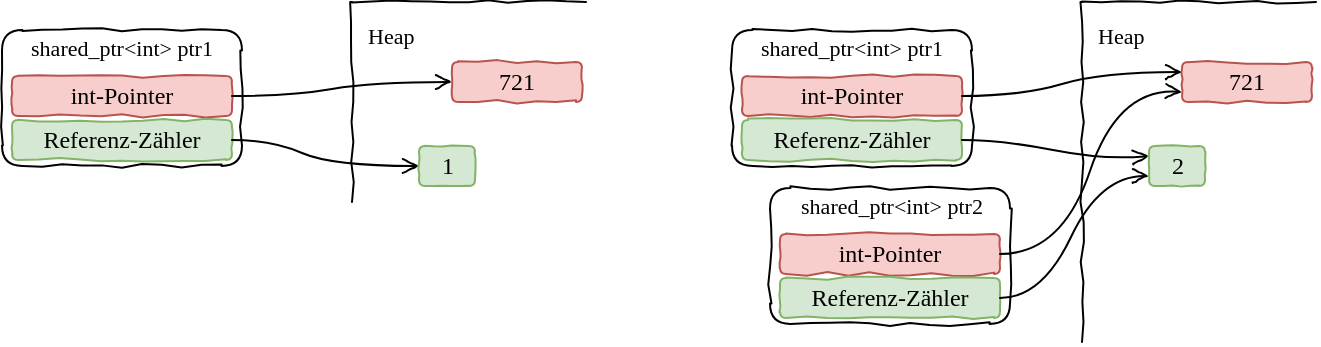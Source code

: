 <mxfile version="11.3.0" type="device" pages="1"><diagram id="BuLH0CQkLNAw0CRa2G8w" name="Page-1"><mxGraphModel dx="269" dy="276" grid="1" gridSize="10" guides="1" tooltips="1" connect="1" arrows="1" fold="1" page="1" pageScale="1" pageWidth="827" pageHeight="1169" math="0" shadow="0"><root><mxCell id="0"/><mxCell id="1" parent="0"/><mxCell id="rEe-M3Rv2IWcQ4sX9lVu-1" value="" style="rounded=1;whiteSpace=wrap;html=1;comic=1;" vertex="1" parent="1"><mxGeometry x="35" y="84" width="120" height="68" as="geometry"/></mxCell><mxCell id="rEe-M3Rv2IWcQ4sX9lVu-2" value="&lt;font face=&quot;Comic Sans MS&quot;&gt;int-Pointer&lt;br&gt;&lt;/font&gt;" style="rounded=1;whiteSpace=wrap;html=1;comic=1;fillColor=#f8cecc;strokeColor=#b85450;" vertex="1" parent="1"><mxGeometry x="40" y="107" width="110" height="20" as="geometry"/></mxCell><mxCell id="rEe-M3Rv2IWcQ4sX9lVu-3" value="&lt;font face=&quot;Comic Sans MS&quot;&gt;Referenz-Zähler&lt;br&gt;&lt;/font&gt;" style="rounded=1;whiteSpace=wrap;html=1;comic=1;fillColor=#d5e8d4;strokeColor=#82b366;" vertex="1" parent="1"><mxGeometry x="40" y="129" width="110" height="20" as="geometry"/></mxCell><mxCell id="rEe-M3Rv2IWcQ4sX9lVu-4" value="&lt;span style=&quot;font-family: &amp;#34;comic sans ms&amp;#34; ; font-size: 11px&quot;&gt;shared_ptr&amp;lt;int&amp;gt; ptr1&lt;/span&gt;" style="text;html=1;strokeColor=none;fillColor=none;align=center;verticalAlign=middle;whiteSpace=wrap;rounded=0;comic=1;" vertex="1" parent="1"><mxGeometry x="40" y="83" width="110" height="20" as="geometry"/></mxCell><mxCell id="rEe-M3Rv2IWcQ4sX9lVu-6" value="&lt;font face=&quot;Comic Sans MS&quot;&gt;721&lt;br&gt;&lt;/font&gt;" style="rounded=1;whiteSpace=wrap;html=1;comic=1;fillColor=#f8cecc;strokeColor=#b85450;" vertex="1" parent="1"><mxGeometry x="260" y="100" width="65" height="20" as="geometry"/></mxCell><mxCell id="rEe-M3Rv2IWcQ4sX9lVu-8" value="&lt;font face=&quot;Comic Sans MS&quot;&gt;1&lt;br&gt;&lt;/font&gt;" style="rounded=1;whiteSpace=wrap;html=1;comic=1;fillColor=#d5e8d4;strokeColor=#82b366;" vertex="1" parent="1"><mxGeometry x="243.5" y="142" width="28" height="20" as="geometry"/></mxCell><mxCell id="rEe-M3Rv2IWcQ4sX9lVu-9" value="&lt;span style=&quot;font-family: &amp;quot;comic sans ms&amp;quot; ; font-size: 11px&quot;&gt;Heap&lt;/span&gt;" style="text;html=1;strokeColor=none;fillColor=none;align=left;verticalAlign=middle;whiteSpace=wrap;rounded=0;comic=1;" vertex="1" parent="1"><mxGeometry x="216" y="77" width="60" height="20" as="geometry"/></mxCell><mxCell id="rEe-M3Rv2IWcQ4sX9lVu-10" value="" style="curved=1;endArrow=open;html=1;comic=1;endFill=0;entryX=0;entryY=0.5;entryDx=0;entryDy=0;exitX=1;exitY=0.5;exitDx=0;exitDy=0;" edge="1" parent="1" source="rEe-M3Rv2IWcQ4sX9lVu-2" target="rEe-M3Rv2IWcQ4sX9lVu-6"><mxGeometry width="50" height="50" relative="1" as="geometry"><mxPoint x="160" y="93" as="sourcePoint"/><mxPoint x="90" y="220" as="targetPoint"/><Array as="points"><mxPoint x="180" y="117"/><mxPoint x="220" y="110"/></Array></mxGeometry></mxCell><mxCell id="rEe-M3Rv2IWcQ4sX9lVu-11" value="" style="curved=1;endArrow=open;html=1;comic=1;endFill=0;entryX=0;entryY=0.5;entryDx=0;entryDy=0;exitX=1;exitY=0.5;exitDx=0;exitDy=0;" edge="1" parent="1" source="rEe-M3Rv2IWcQ4sX9lVu-3" target="rEe-M3Rv2IWcQ4sX9lVu-8"><mxGeometry width="50" height="50" relative="1" as="geometry"><mxPoint x="160" y="158" as="sourcePoint"/><mxPoint x="235" y="103" as="targetPoint"/><Array as="points"><mxPoint x="170" y="139"/><mxPoint x="200" y="152"/></Array></mxGeometry></mxCell><mxCell id="rEe-M3Rv2IWcQ4sX9lVu-12" value="" style="endArrow=none;html=1;comic=1;" edge="1" parent="1"><mxGeometry width="50" height="50" relative="1" as="geometry"><mxPoint x="210" y="70" as="sourcePoint"/><mxPoint x="327" y="70" as="targetPoint"/></mxGeometry></mxCell><mxCell id="rEe-M3Rv2IWcQ4sX9lVu-13" value="" style="endArrow=none;html=1;comic=1;" edge="1" parent="1"><mxGeometry width="50" height="50" relative="1" as="geometry"><mxPoint x="210" y="70" as="sourcePoint"/><mxPoint x="210" y="170" as="targetPoint"/></mxGeometry></mxCell><mxCell id="rEe-M3Rv2IWcQ4sX9lVu-14" value="" style="rounded=1;whiteSpace=wrap;html=1;comic=1;" vertex="1" parent="1"><mxGeometry x="400" y="84" width="120" height="68" as="geometry"/></mxCell><mxCell id="rEe-M3Rv2IWcQ4sX9lVu-15" value="&lt;font face=&quot;Comic Sans MS&quot;&gt;int-Pointer&lt;br&gt;&lt;/font&gt;" style="rounded=1;whiteSpace=wrap;html=1;comic=1;fillColor=#f8cecc;strokeColor=#b85450;" vertex="1" parent="1"><mxGeometry x="405" y="107" width="110" height="20" as="geometry"/></mxCell><mxCell id="rEe-M3Rv2IWcQ4sX9lVu-16" value="&lt;font face=&quot;Comic Sans MS&quot;&gt;Referenz-Zähler&lt;br&gt;&lt;/font&gt;" style="rounded=1;whiteSpace=wrap;html=1;comic=1;fillColor=#d5e8d4;strokeColor=#82b366;" vertex="1" parent="1"><mxGeometry x="405" y="129" width="110" height="20" as="geometry"/></mxCell><mxCell id="rEe-M3Rv2IWcQ4sX9lVu-17" value="&lt;span style=&quot;font-family: &amp;#34;comic sans ms&amp;#34; ; font-size: 11px&quot;&gt;shared_ptr&amp;lt;int&amp;gt; ptr1&lt;/span&gt;" style="text;html=1;strokeColor=none;fillColor=none;align=center;verticalAlign=middle;whiteSpace=wrap;rounded=0;comic=1;" vertex="1" parent="1"><mxGeometry x="405" y="83" width="110" height="20" as="geometry"/></mxCell><mxCell id="rEe-M3Rv2IWcQ4sX9lVu-18" value="&lt;font face=&quot;Comic Sans MS&quot;&gt;721&lt;br&gt;&lt;/font&gt;" style="rounded=1;whiteSpace=wrap;html=1;comic=1;fillColor=#f8cecc;strokeColor=#b85450;" vertex="1" parent="1"><mxGeometry x="625" y="100" width="65" height="20" as="geometry"/></mxCell><mxCell id="rEe-M3Rv2IWcQ4sX9lVu-19" value="&lt;font face=&quot;Comic Sans MS&quot;&gt;2&lt;br&gt;&lt;/font&gt;" style="rounded=1;whiteSpace=wrap;html=1;comic=1;fillColor=#d5e8d4;strokeColor=#82b366;" vertex="1" parent="1"><mxGeometry x="608.5" y="142" width="28" height="20" as="geometry"/></mxCell><mxCell id="rEe-M3Rv2IWcQ4sX9lVu-20" value="&lt;span style=&quot;font-family: &amp;quot;comic sans ms&amp;quot; ; font-size: 11px&quot;&gt;Heap&lt;/span&gt;" style="text;html=1;strokeColor=none;fillColor=none;align=left;verticalAlign=middle;whiteSpace=wrap;rounded=0;comic=1;" vertex="1" parent="1"><mxGeometry x="581" y="77" width="60" height="20" as="geometry"/></mxCell><mxCell id="rEe-M3Rv2IWcQ4sX9lVu-21" value="" style="curved=1;endArrow=open;html=1;comic=1;endFill=0;entryX=0;entryY=0.25;entryDx=0;entryDy=0;exitX=1;exitY=0.5;exitDx=0;exitDy=0;" edge="1" parent="1" source="rEe-M3Rv2IWcQ4sX9lVu-15" target="rEe-M3Rv2IWcQ4sX9lVu-18"><mxGeometry width="50" height="50" relative="1" as="geometry"><mxPoint x="525" y="93" as="sourcePoint"/><mxPoint x="455" y="220" as="targetPoint"/><Array as="points"><mxPoint x="545" y="117"/><mxPoint x="585" y="105"/></Array></mxGeometry></mxCell><mxCell id="rEe-M3Rv2IWcQ4sX9lVu-22" value="" style="curved=1;endArrow=open;html=1;comic=1;endFill=0;entryX=0;entryY=0.25;entryDx=0;entryDy=0;exitX=1;exitY=0.5;exitDx=0;exitDy=0;" edge="1" parent="1" source="rEe-M3Rv2IWcQ4sX9lVu-16" target="rEe-M3Rv2IWcQ4sX9lVu-19"><mxGeometry width="50" height="50" relative="1" as="geometry"><mxPoint x="525" y="158" as="sourcePoint"/><mxPoint x="600" y="103" as="targetPoint"/><Array as="points"><mxPoint x="535" y="139"/><mxPoint x="586" y="149"/></Array></mxGeometry></mxCell><mxCell id="rEe-M3Rv2IWcQ4sX9lVu-23" value="" style="endArrow=none;html=1;comic=1;" edge="1" parent="1"><mxGeometry width="50" height="50" relative="1" as="geometry"><mxPoint x="575" y="70" as="sourcePoint"/><mxPoint x="692" y="70" as="targetPoint"/></mxGeometry></mxCell><mxCell id="rEe-M3Rv2IWcQ4sX9lVu-24" value="" style="endArrow=none;html=1;comic=1;" edge="1" parent="1"><mxGeometry width="50" height="50" relative="1" as="geometry"><mxPoint x="575" y="70" as="sourcePoint"/><mxPoint x="575" y="240" as="targetPoint"/></mxGeometry></mxCell><mxCell id="rEe-M3Rv2IWcQ4sX9lVu-25" value="" style="rounded=1;whiteSpace=wrap;html=1;comic=1;" vertex="1" parent="1"><mxGeometry x="419" y="163" width="120" height="68" as="geometry"/></mxCell><mxCell id="rEe-M3Rv2IWcQ4sX9lVu-26" value="&lt;font face=&quot;Comic Sans MS&quot;&gt;int-Pointer&lt;br&gt;&lt;/font&gt;" style="rounded=1;whiteSpace=wrap;html=1;comic=1;fillColor=#f8cecc;strokeColor=#b85450;" vertex="1" parent="1"><mxGeometry x="424" y="186" width="110" height="20" as="geometry"/></mxCell><mxCell id="rEe-M3Rv2IWcQ4sX9lVu-27" value="&lt;font face=&quot;Comic Sans MS&quot;&gt;Referenz-Zähler&lt;br&gt;&lt;/font&gt;" style="rounded=1;whiteSpace=wrap;html=1;comic=1;fillColor=#d5e8d4;strokeColor=#82b366;" vertex="1" parent="1"><mxGeometry x="424" y="208" width="110" height="20" as="geometry"/></mxCell><mxCell id="rEe-M3Rv2IWcQ4sX9lVu-28" value="&lt;span style=&quot;font-family: &amp;#34;comic sans ms&amp;#34; ; font-size: 11px&quot;&gt;shared_ptr&amp;lt;int&amp;gt; ptr2&lt;/span&gt;" style="text;html=1;strokeColor=none;fillColor=none;align=center;verticalAlign=middle;whiteSpace=wrap;rounded=0;comic=1;" vertex="1" parent="1"><mxGeometry x="420" y="162" width="120" height="20" as="geometry"/></mxCell><mxCell id="rEe-M3Rv2IWcQ4sX9lVu-29" value="" style="curved=1;endArrow=open;html=1;comic=1;endFill=0;entryX=0;entryY=0.75;entryDx=0;entryDy=0;exitX=1;exitY=0.5;exitDx=0;exitDy=0;" edge="1" parent="1" source="rEe-M3Rv2IWcQ4sX9lVu-26" target="rEe-M3Rv2IWcQ4sX9lVu-18"><mxGeometry width="50" height="50" relative="1" as="geometry"><mxPoint x="525" y="127" as="sourcePoint"/><mxPoint x="635" y="120" as="targetPoint"/><Array as="points"><mxPoint x="565" y="196"/><mxPoint x="593" y="113"/></Array></mxGeometry></mxCell><mxCell id="rEe-M3Rv2IWcQ4sX9lVu-30" value="" style="curved=1;endArrow=open;html=1;comic=1;endFill=0;entryX=0;entryY=0.75;entryDx=0;entryDy=0;exitX=1;exitY=0.5;exitDx=0;exitDy=0;" edge="1" parent="1" source="rEe-M3Rv2IWcQ4sX9lVu-27" target="rEe-M3Rv2IWcQ4sX9lVu-19"><mxGeometry width="50" height="50" relative="1" as="geometry"><mxPoint x="525" y="149" as="sourcePoint"/><mxPoint x="618.5" y="162" as="targetPoint"/><Array as="points"><mxPoint x="555" y="218"/><mxPoint x="584" y="157"/></Array></mxGeometry></mxCell></root></mxGraphModel></diagram></mxfile>